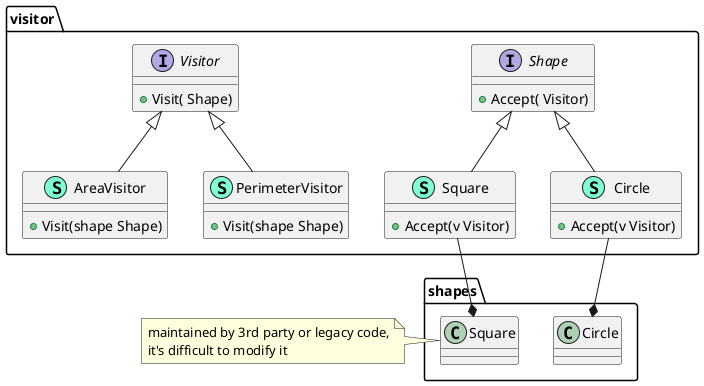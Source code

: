 @startuml
namespace visitor {
    class AreaVisitor << (S,Aquamarine) >> {
        + Visit(shape Shape) 

    }
    class Circle << (S,Aquamarine) >> {
        + Accept(v Visitor) 

    }
    class PerimeterVisitor << (S,Aquamarine) >> {
        + Visit(shape Shape) 

    }
    interface Shape  {
        + Accept( Visitor) 

    }
    class Square << (S,Aquamarine) >> {
        + Accept(v Visitor) 

    }
    interface Visitor  {
        + Visit( Shape) 

    }
}

"shapes.Circle" *-up- "visitor.Circle"
"shapes.Square" *-up- "visitor.Square"

note left of "shapes.Square": maintained by 3rd party or legacy code,\nit's difficult to modify it


"visitor.Visitor" <|-- "visitor.AreaVisitor"
"visitor.Shape" <|-- "visitor.Circle"
"visitor.Visitor" <|-- "visitor.PerimeterVisitor"
"visitor.Shape" <|-- "visitor.Square"

@enduml
